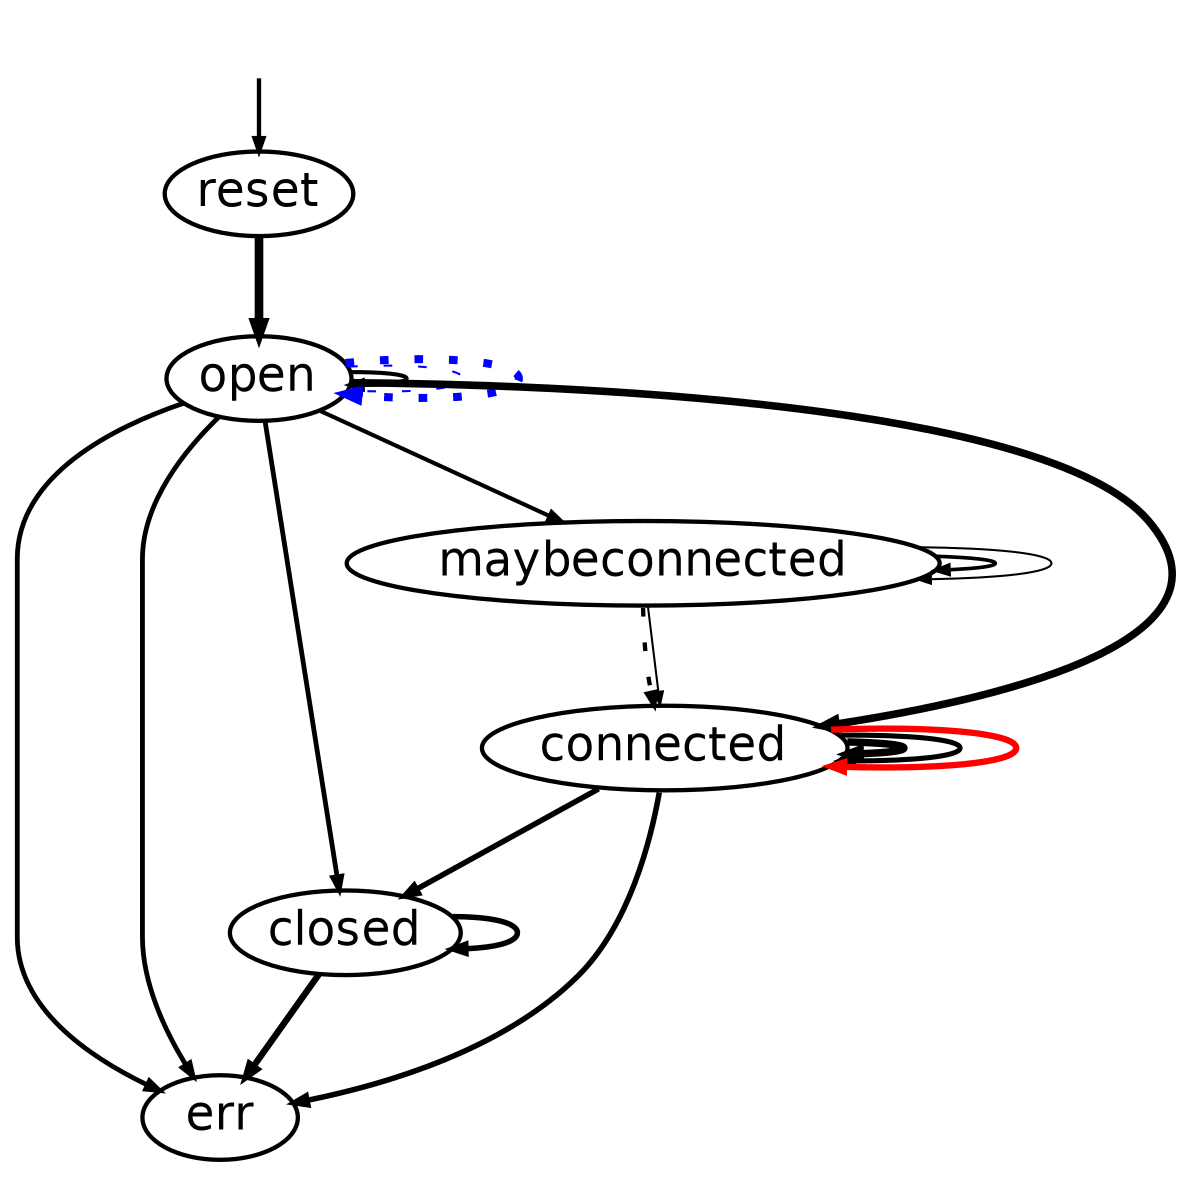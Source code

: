 digraph model {
  orientation = portrait;
  graph [ rankdir = "TB", ranksep="0.08", nodesep="0.18", size="8!" ];
  node [ fontname = "Helvetica", fontsize="11.0", shape="ellipse", margin="0.01", height="0.1", width="0.5" ];
  edge [ fontname = "Helvetica", arrowsize=".3", arrowhead="normal", fontsize="6.0", margin="0.05" ];
None [shape=none, style=invis, width=0.1, height=0.1];
None->reset;
{rank = source; None}
reset->open[penwidth="2.0043213737826426",label = " "];open->err[penwidth="1.1139433523068367",label = " "];open->closed[penwidth="1.1139433523068367",label = " "];closed->closed[penwidth="1.2787536009528289",label = " "];closed->err[penwidth="1.4913616938342726",label = " "];open->open[penwidth="0.9542425094393249",label = " "];open->maybeconnected[penwidth="0.9542425094393249",label = " "];maybeconnected->maybeconnected[penwidth="0.8450980400142568",label = " "];maybeconnected->connected[style=dotted];connected->connected[penwidth="1.724275869600789",label = " "];connected->connected[penwidth="1.1760912590556813",label = " "];connected->connected[color=red,penwidth="1.462397997898956",label = " "];open->open[style=dotted, color=blue,penwidth="0.47712125471966244",label = " "];maybeconnected->maybeconnected[penwidth="0.47712125471966244",label = " "];maybeconnected->connected[penwidth="0.47712125471966244",label = " "];connected->err[penwidth="1.2787536009528289",label = " "];open->open[style=dotted, color=blue,penwidth="1.863322860120456",label = " "];open->err[penwidth="1.1139433523068367",label = " "];open->connected[penwidth="1.7558748556724915",label = " "];connected->closed[penwidth="1.2787536009528289",label = " "];}
